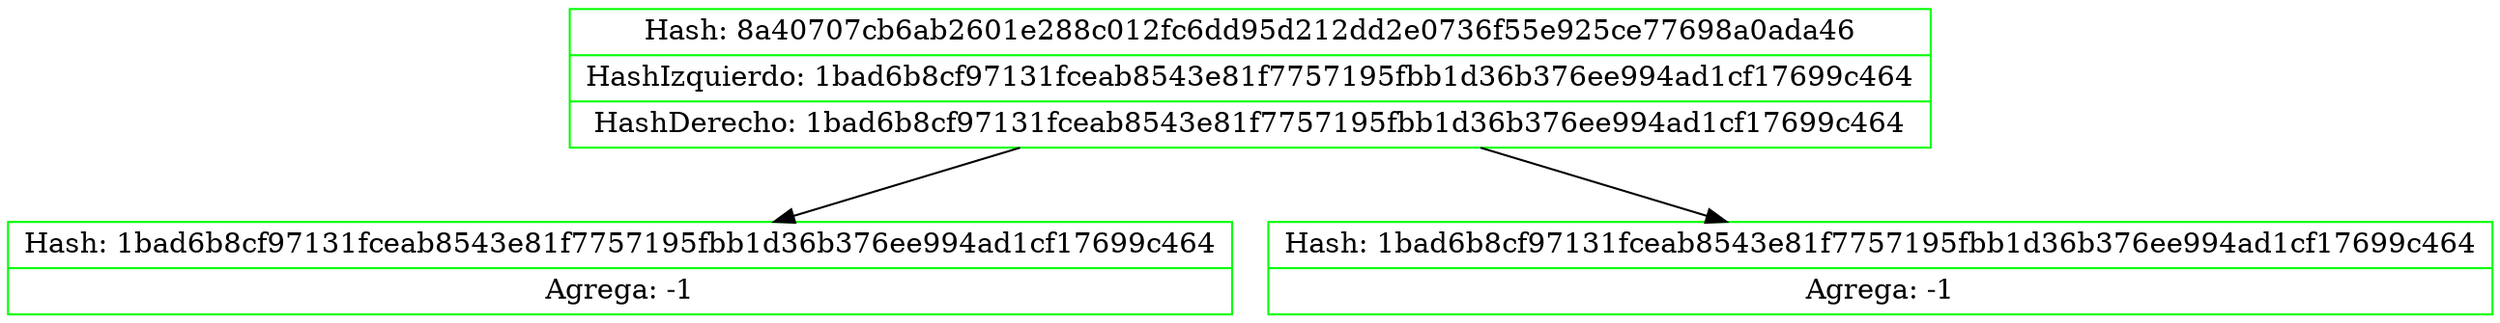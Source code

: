 digraph ArbolTiendas{
node[shape="record"];
node0xc00087abe0[color="green" label="{Hash: 8a40707cb6ab2601e288c012fc6dd95d212dd2e0736f55e925ce77698a0ada46|HashIzquierdo: 1bad6b8cf97131fceab8543e81f7757195fbb1d36b376ee994ad1cf17699c464|HashDerecho: 1bad6b8cf97131fceab8543e81f7757195fbb1d36b376ee994ad1cf17699c464}" ];
node0xc00087aaa0[color="green" label="{Hash: 1bad6b8cf97131fceab8543e81f7757195fbb1d36b376ee994ad1cf17699c464|Agrega: -1}" ];
node0xc00087abe0:f0->node0xc00087aaa0:f1
node0xc00087ab40[color="green" label="{Hash: 1bad6b8cf97131fceab8543e81f7757195fbb1d36b376ee994ad1cf17699c464|Agrega: -1}" ];
node0xc00087abe0:f2->node0xc00087ab40:f1
}
